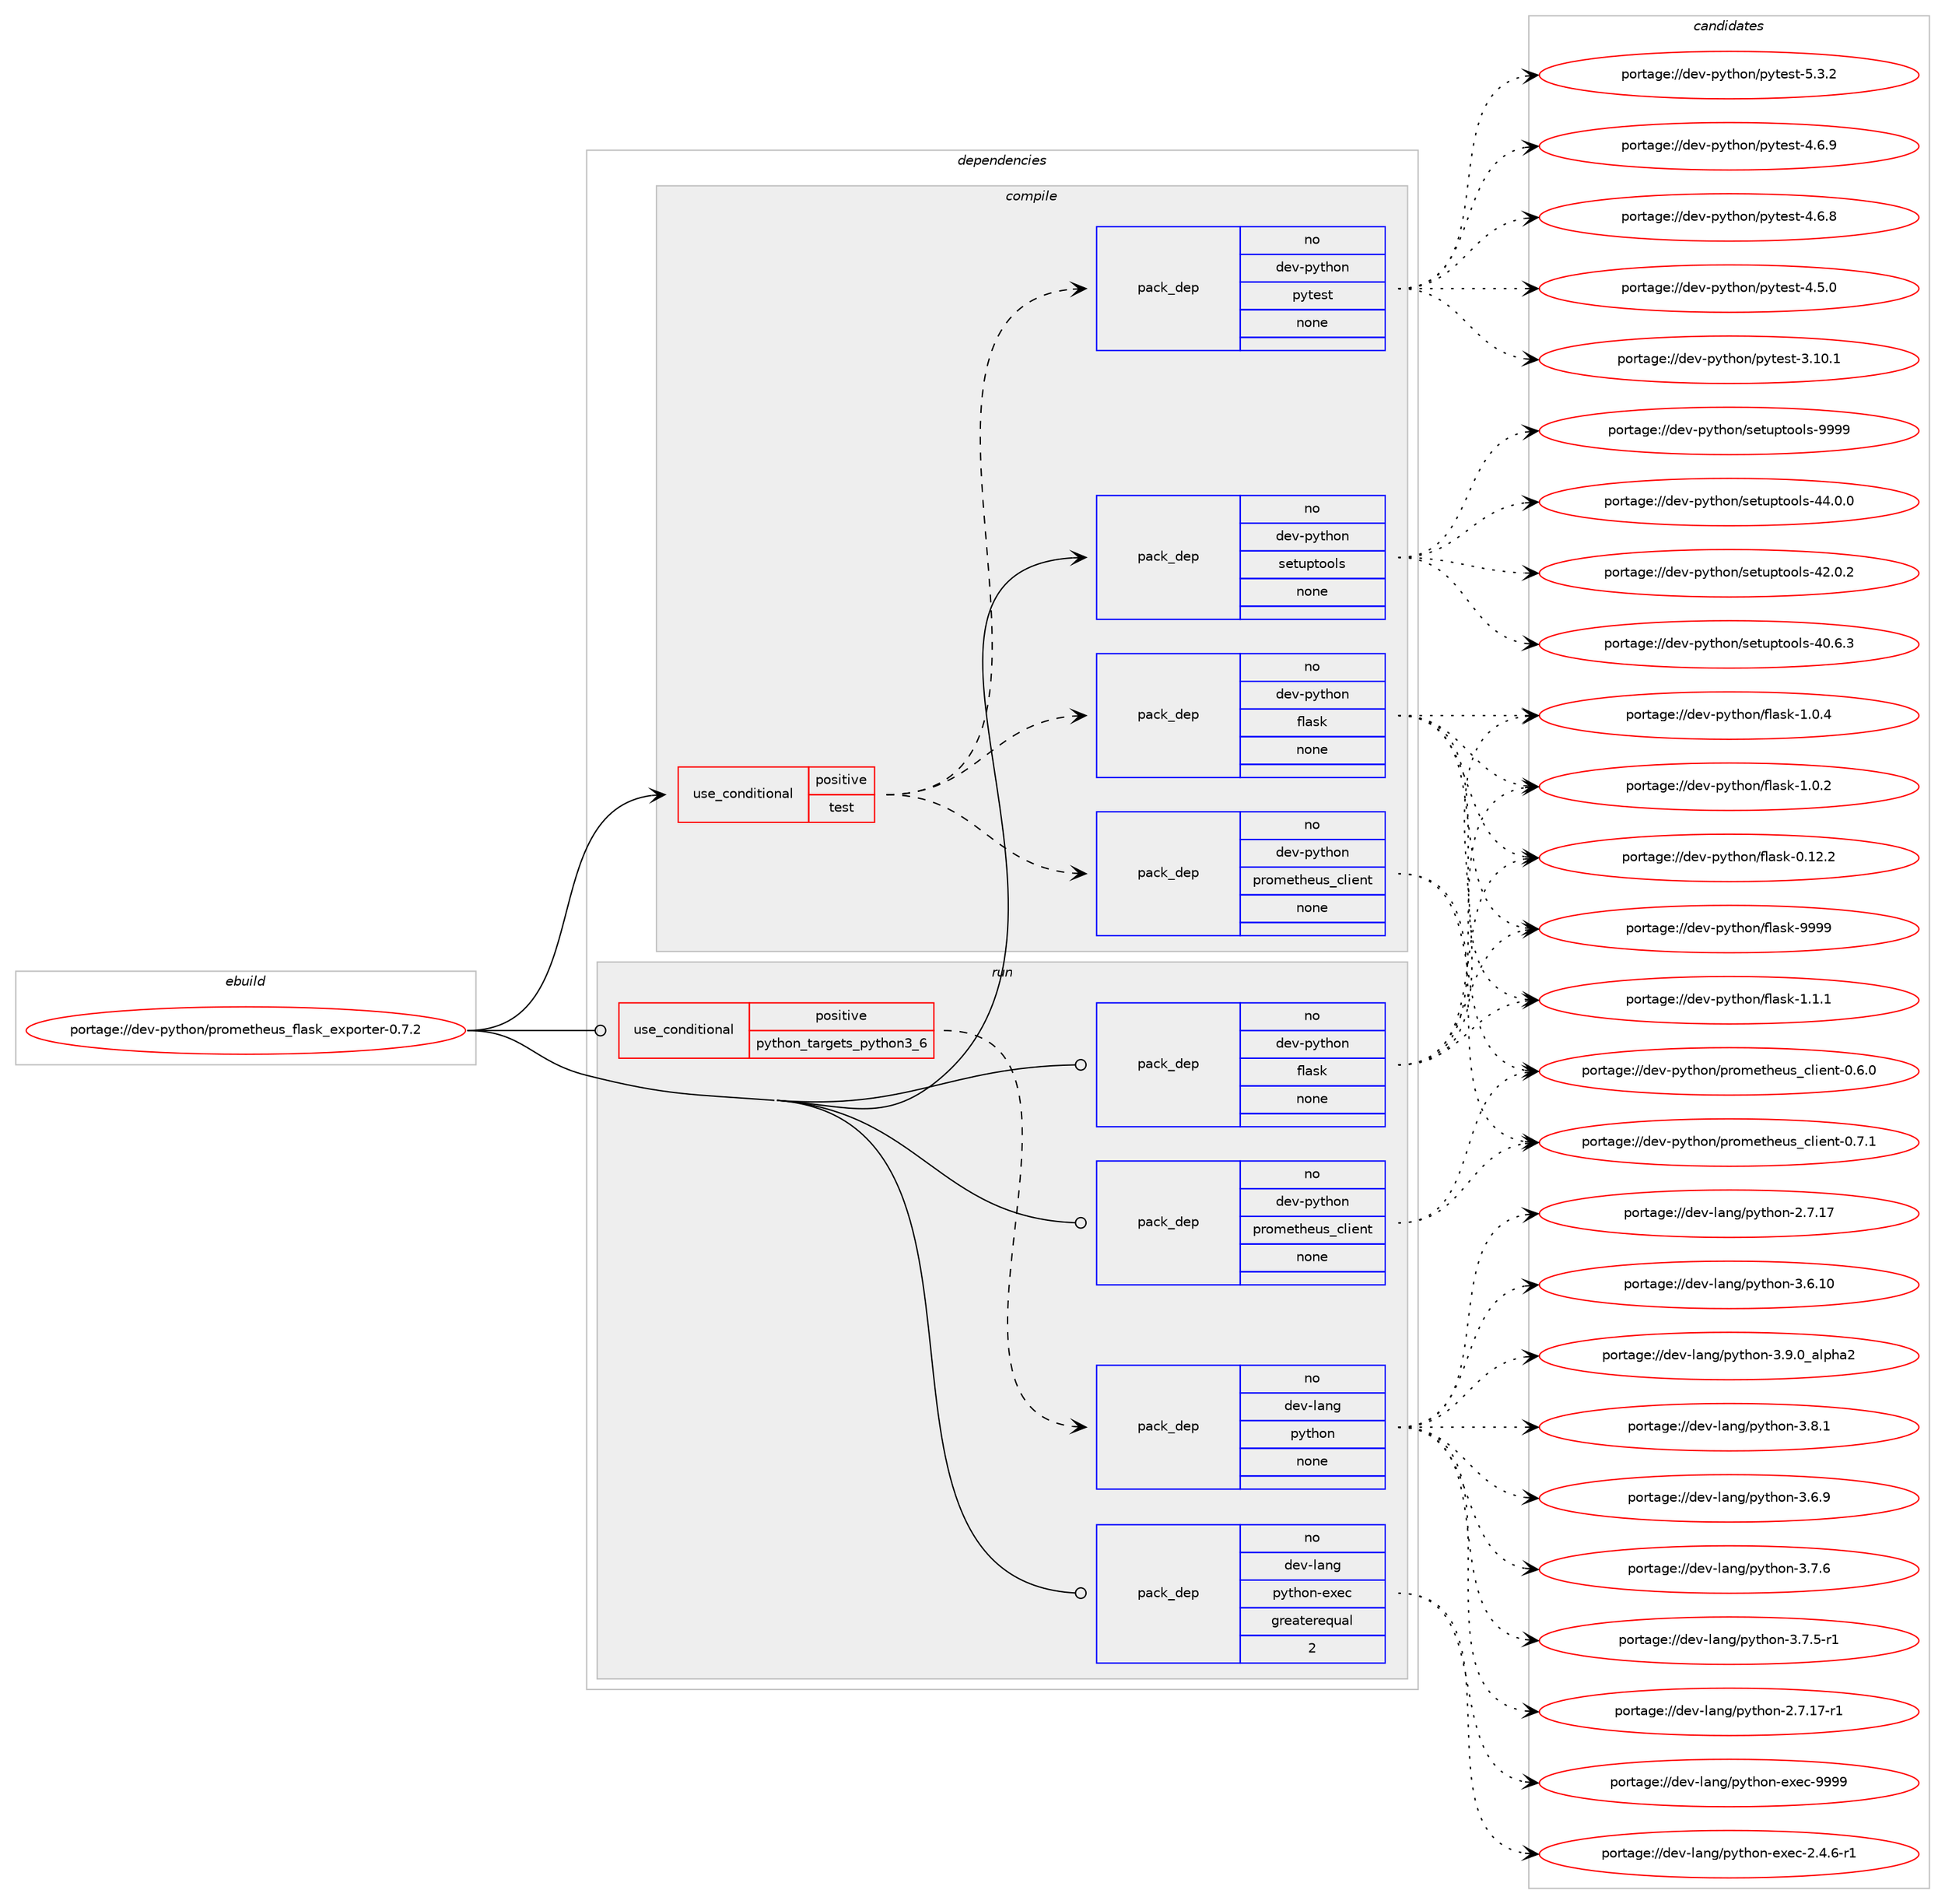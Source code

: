 digraph prolog {

# *************
# Graph options
# *************

newrank=true;
concentrate=true;
compound=true;
graph [rankdir=LR,fontname=Helvetica,fontsize=10,ranksep=1.5];#, ranksep=2.5, nodesep=0.2];
edge  [arrowhead=vee];
node  [fontname=Helvetica,fontsize=10];

# **********
# The ebuild
# **********

subgraph cluster_leftcol {
color=gray;
rank=same;
label=<<i>ebuild</i>>;
id [label="portage://dev-python/prometheus_flask_exporter-0.7.2", color=red, width=4, href="../dev-python/prometheus_flask_exporter-0.7.2.svg"];
}

# ****************
# The dependencies
# ****************

subgraph cluster_midcol {
color=gray;
label=<<i>dependencies</i>>;
subgraph cluster_compile {
fillcolor="#eeeeee";
style=filled;
label=<<i>compile</i>>;
subgraph cond110396 {
dependency441070 [label=<<TABLE BORDER="0" CELLBORDER="1" CELLSPACING="0" CELLPADDING="4"><TR><TD ROWSPAN="3" CELLPADDING="10">use_conditional</TD></TR><TR><TD>positive</TD></TR><TR><TD>test</TD></TR></TABLE>>, shape=none, color=red];
subgraph pack325736 {
dependency441071 [label=<<TABLE BORDER="0" CELLBORDER="1" CELLSPACING="0" CELLPADDING="4" WIDTH="220"><TR><TD ROWSPAN="6" CELLPADDING="30">pack_dep</TD></TR><TR><TD WIDTH="110">no</TD></TR><TR><TD>dev-python</TD></TR><TR><TD>flask</TD></TR><TR><TD>none</TD></TR><TR><TD></TD></TR></TABLE>>, shape=none, color=blue];
}
dependency441070:e -> dependency441071:w [weight=20,style="dashed",arrowhead="vee"];
subgraph pack325737 {
dependency441072 [label=<<TABLE BORDER="0" CELLBORDER="1" CELLSPACING="0" CELLPADDING="4" WIDTH="220"><TR><TD ROWSPAN="6" CELLPADDING="30">pack_dep</TD></TR><TR><TD WIDTH="110">no</TD></TR><TR><TD>dev-python</TD></TR><TR><TD>prometheus_client</TD></TR><TR><TD>none</TD></TR><TR><TD></TD></TR></TABLE>>, shape=none, color=blue];
}
dependency441070:e -> dependency441072:w [weight=20,style="dashed",arrowhead="vee"];
subgraph pack325738 {
dependency441073 [label=<<TABLE BORDER="0" CELLBORDER="1" CELLSPACING="0" CELLPADDING="4" WIDTH="220"><TR><TD ROWSPAN="6" CELLPADDING="30">pack_dep</TD></TR><TR><TD WIDTH="110">no</TD></TR><TR><TD>dev-python</TD></TR><TR><TD>pytest</TD></TR><TR><TD>none</TD></TR><TR><TD></TD></TR></TABLE>>, shape=none, color=blue];
}
dependency441070:e -> dependency441073:w [weight=20,style="dashed",arrowhead="vee"];
}
id:e -> dependency441070:w [weight=20,style="solid",arrowhead="vee"];
subgraph pack325739 {
dependency441074 [label=<<TABLE BORDER="0" CELLBORDER="1" CELLSPACING="0" CELLPADDING="4" WIDTH="220"><TR><TD ROWSPAN="6" CELLPADDING="30">pack_dep</TD></TR><TR><TD WIDTH="110">no</TD></TR><TR><TD>dev-python</TD></TR><TR><TD>setuptools</TD></TR><TR><TD>none</TD></TR><TR><TD></TD></TR></TABLE>>, shape=none, color=blue];
}
id:e -> dependency441074:w [weight=20,style="solid",arrowhead="vee"];
}
subgraph cluster_compileandrun {
fillcolor="#eeeeee";
style=filled;
label=<<i>compile and run</i>>;
}
subgraph cluster_run {
fillcolor="#eeeeee";
style=filled;
label=<<i>run</i>>;
subgraph cond110397 {
dependency441075 [label=<<TABLE BORDER="0" CELLBORDER="1" CELLSPACING="0" CELLPADDING="4"><TR><TD ROWSPAN="3" CELLPADDING="10">use_conditional</TD></TR><TR><TD>positive</TD></TR><TR><TD>python_targets_python3_6</TD></TR></TABLE>>, shape=none, color=red];
subgraph pack325740 {
dependency441076 [label=<<TABLE BORDER="0" CELLBORDER="1" CELLSPACING="0" CELLPADDING="4" WIDTH="220"><TR><TD ROWSPAN="6" CELLPADDING="30">pack_dep</TD></TR><TR><TD WIDTH="110">no</TD></TR><TR><TD>dev-lang</TD></TR><TR><TD>python</TD></TR><TR><TD>none</TD></TR><TR><TD></TD></TR></TABLE>>, shape=none, color=blue];
}
dependency441075:e -> dependency441076:w [weight=20,style="dashed",arrowhead="vee"];
}
id:e -> dependency441075:w [weight=20,style="solid",arrowhead="odot"];
subgraph pack325741 {
dependency441077 [label=<<TABLE BORDER="0" CELLBORDER="1" CELLSPACING="0" CELLPADDING="4" WIDTH="220"><TR><TD ROWSPAN="6" CELLPADDING="30">pack_dep</TD></TR><TR><TD WIDTH="110">no</TD></TR><TR><TD>dev-lang</TD></TR><TR><TD>python-exec</TD></TR><TR><TD>greaterequal</TD></TR><TR><TD>2</TD></TR></TABLE>>, shape=none, color=blue];
}
id:e -> dependency441077:w [weight=20,style="solid",arrowhead="odot"];
subgraph pack325742 {
dependency441078 [label=<<TABLE BORDER="0" CELLBORDER="1" CELLSPACING="0" CELLPADDING="4" WIDTH="220"><TR><TD ROWSPAN="6" CELLPADDING="30">pack_dep</TD></TR><TR><TD WIDTH="110">no</TD></TR><TR><TD>dev-python</TD></TR><TR><TD>flask</TD></TR><TR><TD>none</TD></TR><TR><TD></TD></TR></TABLE>>, shape=none, color=blue];
}
id:e -> dependency441078:w [weight=20,style="solid",arrowhead="odot"];
subgraph pack325743 {
dependency441079 [label=<<TABLE BORDER="0" CELLBORDER="1" CELLSPACING="0" CELLPADDING="4" WIDTH="220"><TR><TD ROWSPAN="6" CELLPADDING="30">pack_dep</TD></TR><TR><TD WIDTH="110">no</TD></TR><TR><TD>dev-python</TD></TR><TR><TD>prometheus_client</TD></TR><TR><TD>none</TD></TR><TR><TD></TD></TR></TABLE>>, shape=none, color=blue];
}
id:e -> dependency441079:w [weight=20,style="solid",arrowhead="odot"];
}
}

# **************
# The candidates
# **************

subgraph cluster_choices {
rank=same;
color=gray;
label=<<i>candidates</i>>;

subgraph choice325736 {
color=black;
nodesep=1;
choice1001011184511212111610411111047102108971151074557575757 [label="portage://dev-python/flask-9999", color=red, width=4,href="../dev-python/flask-9999.svg"];
choice100101118451121211161041111104710210897115107454946494649 [label="portage://dev-python/flask-1.1.1", color=red, width=4,href="../dev-python/flask-1.1.1.svg"];
choice100101118451121211161041111104710210897115107454946484652 [label="portage://dev-python/flask-1.0.4", color=red, width=4,href="../dev-python/flask-1.0.4.svg"];
choice100101118451121211161041111104710210897115107454946484650 [label="portage://dev-python/flask-1.0.2", color=red, width=4,href="../dev-python/flask-1.0.2.svg"];
choice10010111845112121116104111110471021089711510745484649504650 [label="portage://dev-python/flask-0.12.2", color=red, width=4,href="../dev-python/flask-0.12.2.svg"];
dependency441071:e -> choice1001011184511212111610411111047102108971151074557575757:w [style=dotted,weight="100"];
dependency441071:e -> choice100101118451121211161041111104710210897115107454946494649:w [style=dotted,weight="100"];
dependency441071:e -> choice100101118451121211161041111104710210897115107454946484652:w [style=dotted,weight="100"];
dependency441071:e -> choice100101118451121211161041111104710210897115107454946484650:w [style=dotted,weight="100"];
dependency441071:e -> choice10010111845112121116104111110471021089711510745484649504650:w [style=dotted,weight="100"];
}
subgraph choice325737 {
color=black;
nodesep=1;
choice10010111845112121116104111110471121141111091011161041011171159599108105101110116454846554649 [label="portage://dev-python/prometheus_client-0.7.1", color=red, width=4,href="../dev-python/prometheus_client-0.7.1.svg"];
choice10010111845112121116104111110471121141111091011161041011171159599108105101110116454846544648 [label="portage://dev-python/prometheus_client-0.6.0", color=red, width=4,href="../dev-python/prometheus_client-0.6.0.svg"];
dependency441072:e -> choice10010111845112121116104111110471121141111091011161041011171159599108105101110116454846554649:w [style=dotted,weight="100"];
dependency441072:e -> choice10010111845112121116104111110471121141111091011161041011171159599108105101110116454846544648:w [style=dotted,weight="100"];
}
subgraph choice325738 {
color=black;
nodesep=1;
choice1001011184511212111610411111047112121116101115116455346514650 [label="portage://dev-python/pytest-5.3.2", color=red, width=4,href="../dev-python/pytest-5.3.2.svg"];
choice1001011184511212111610411111047112121116101115116455246544657 [label="portage://dev-python/pytest-4.6.9", color=red, width=4,href="../dev-python/pytest-4.6.9.svg"];
choice1001011184511212111610411111047112121116101115116455246544656 [label="portage://dev-python/pytest-4.6.8", color=red, width=4,href="../dev-python/pytest-4.6.8.svg"];
choice1001011184511212111610411111047112121116101115116455246534648 [label="portage://dev-python/pytest-4.5.0", color=red, width=4,href="../dev-python/pytest-4.5.0.svg"];
choice100101118451121211161041111104711212111610111511645514649484649 [label="portage://dev-python/pytest-3.10.1", color=red, width=4,href="../dev-python/pytest-3.10.1.svg"];
dependency441073:e -> choice1001011184511212111610411111047112121116101115116455346514650:w [style=dotted,weight="100"];
dependency441073:e -> choice1001011184511212111610411111047112121116101115116455246544657:w [style=dotted,weight="100"];
dependency441073:e -> choice1001011184511212111610411111047112121116101115116455246544656:w [style=dotted,weight="100"];
dependency441073:e -> choice1001011184511212111610411111047112121116101115116455246534648:w [style=dotted,weight="100"];
dependency441073:e -> choice100101118451121211161041111104711212111610111511645514649484649:w [style=dotted,weight="100"];
}
subgraph choice325739 {
color=black;
nodesep=1;
choice10010111845112121116104111110471151011161171121161111111081154557575757 [label="portage://dev-python/setuptools-9999", color=red, width=4,href="../dev-python/setuptools-9999.svg"];
choice100101118451121211161041111104711510111611711211611111110811545525246484648 [label="portage://dev-python/setuptools-44.0.0", color=red, width=4,href="../dev-python/setuptools-44.0.0.svg"];
choice100101118451121211161041111104711510111611711211611111110811545525046484650 [label="portage://dev-python/setuptools-42.0.2", color=red, width=4,href="../dev-python/setuptools-42.0.2.svg"];
choice100101118451121211161041111104711510111611711211611111110811545524846544651 [label="portage://dev-python/setuptools-40.6.3", color=red, width=4,href="../dev-python/setuptools-40.6.3.svg"];
dependency441074:e -> choice10010111845112121116104111110471151011161171121161111111081154557575757:w [style=dotted,weight="100"];
dependency441074:e -> choice100101118451121211161041111104711510111611711211611111110811545525246484648:w [style=dotted,weight="100"];
dependency441074:e -> choice100101118451121211161041111104711510111611711211611111110811545525046484650:w [style=dotted,weight="100"];
dependency441074:e -> choice100101118451121211161041111104711510111611711211611111110811545524846544651:w [style=dotted,weight="100"];
}
subgraph choice325740 {
color=black;
nodesep=1;
choice10010111845108971101034711212111610411111045514657464895971081121049750 [label="portage://dev-lang/python-3.9.0_alpha2", color=red, width=4,href="../dev-lang/python-3.9.0_alpha2.svg"];
choice100101118451089711010347112121116104111110455146564649 [label="portage://dev-lang/python-3.8.1", color=red, width=4,href="../dev-lang/python-3.8.1.svg"];
choice100101118451089711010347112121116104111110455146554654 [label="portage://dev-lang/python-3.7.6", color=red, width=4,href="../dev-lang/python-3.7.6.svg"];
choice1001011184510897110103471121211161041111104551465546534511449 [label="portage://dev-lang/python-3.7.5-r1", color=red, width=4,href="../dev-lang/python-3.7.5-r1.svg"];
choice100101118451089711010347112121116104111110455146544657 [label="portage://dev-lang/python-3.6.9", color=red, width=4,href="../dev-lang/python-3.6.9.svg"];
choice10010111845108971101034711212111610411111045514654464948 [label="portage://dev-lang/python-3.6.10", color=red, width=4,href="../dev-lang/python-3.6.10.svg"];
choice100101118451089711010347112121116104111110455046554649554511449 [label="portage://dev-lang/python-2.7.17-r1", color=red, width=4,href="../dev-lang/python-2.7.17-r1.svg"];
choice10010111845108971101034711212111610411111045504655464955 [label="portage://dev-lang/python-2.7.17", color=red, width=4,href="../dev-lang/python-2.7.17.svg"];
dependency441076:e -> choice10010111845108971101034711212111610411111045514657464895971081121049750:w [style=dotted,weight="100"];
dependency441076:e -> choice100101118451089711010347112121116104111110455146564649:w [style=dotted,weight="100"];
dependency441076:e -> choice100101118451089711010347112121116104111110455146554654:w [style=dotted,weight="100"];
dependency441076:e -> choice1001011184510897110103471121211161041111104551465546534511449:w [style=dotted,weight="100"];
dependency441076:e -> choice100101118451089711010347112121116104111110455146544657:w [style=dotted,weight="100"];
dependency441076:e -> choice10010111845108971101034711212111610411111045514654464948:w [style=dotted,weight="100"];
dependency441076:e -> choice100101118451089711010347112121116104111110455046554649554511449:w [style=dotted,weight="100"];
dependency441076:e -> choice10010111845108971101034711212111610411111045504655464955:w [style=dotted,weight="100"];
}
subgraph choice325741 {
color=black;
nodesep=1;
choice10010111845108971101034711212111610411111045101120101994557575757 [label="portage://dev-lang/python-exec-9999", color=red, width=4,href="../dev-lang/python-exec-9999.svg"];
choice10010111845108971101034711212111610411111045101120101994550465246544511449 [label="portage://dev-lang/python-exec-2.4.6-r1", color=red, width=4,href="../dev-lang/python-exec-2.4.6-r1.svg"];
dependency441077:e -> choice10010111845108971101034711212111610411111045101120101994557575757:w [style=dotted,weight="100"];
dependency441077:e -> choice10010111845108971101034711212111610411111045101120101994550465246544511449:w [style=dotted,weight="100"];
}
subgraph choice325742 {
color=black;
nodesep=1;
choice1001011184511212111610411111047102108971151074557575757 [label="portage://dev-python/flask-9999", color=red, width=4,href="../dev-python/flask-9999.svg"];
choice100101118451121211161041111104710210897115107454946494649 [label="portage://dev-python/flask-1.1.1", color=red, width=4,href="../dev-python/flask-1.1.1.svg"];
choice100101118451121211161041111104710210897115107454946484652 [label="portage://dev-python/flask-1.0.4", color=red, width=4,href="../dev-python/flask-1.0.4.svg"];
choice100101118451121211161041111104710210897115107454946484650 [label="portage://dev-python/flask-1.0.2", color=red, width=4,href="../dev-python/flask-1.0.2.svg"];
choice10010111845112121116104111110471021089711510745484649504650 [label="portage://dev-python/flask-0.12.2", color=red, width=4,href="../dev-python/flask-0.12.2.svg"];
dependency441078:e -> choice1001011184511212111610411111047102108971151074557575757:w [style=dotted,weight="100"];
dependency441078:e -> choice100101118451121211161041111104710210897115107454946494649:w [style=dotted,weight="100"];
dependency441078:e -> choice100101118451121211161041111104710210897115107454946484652:w [style=dotted,weight="100"];
dependency441078:e -> choice100101118451121211161041111104710210897115107454946484650:w [style=dotted,weight="100"];
dependency441078:e -> choice10010111845112121116104111110471021089711510745484649504650:w [style=dotted,weight="100"];
}
subgraph choice325743 {
color=black;
nodesep=1;
choice10010111845112121116104111110471121141111091011161041011171159599108105101110116454846554649 [label="portage://dev-python/prometheus_client-0.7.1", color=red, width=4,href="../dev-python/prometheus_client-0.7.1.svg"];
choice10010111845112121116104111110471121141111091011161041011171159599108105101110116454846544648 [label="portage://dev-python/prometheus_client-0.6.0", color=red, width=4,href="../dev-python/prometheus_client-0.6.0.svg"];
dependency441079:e -> choice10010111845112121116104111110471121141111091011161041011171159599108105101110116454846554649:w [style=dotted,weight="100"];
dependency441079:e -> choice10010111845112121116104111110471121141111091011161041011171159599108105101110116454846544648:w [style=dotted,weight="100"];
}
}

}
